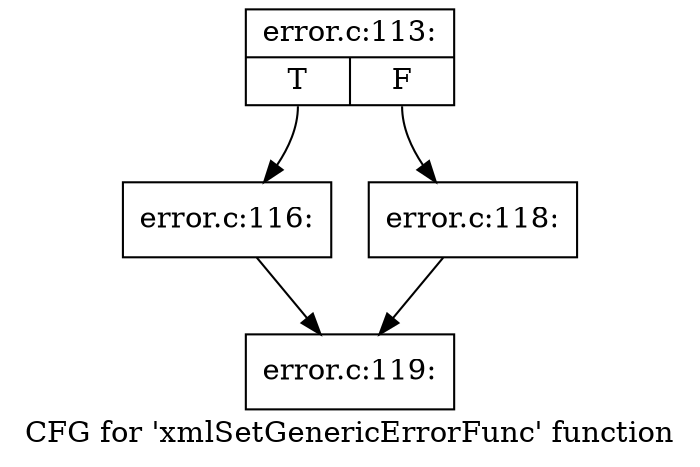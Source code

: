 digraph "CFG for 'xmlSetGenericErrorFunc' function" {
	label="CFG for 'xmlSetGenericErrorFunc' function";

	Node0x452a1b0 [shape=record,label="{error.c:113:|{<s0>T|<s1>F}}"];
	Node0x452a1b0:s0 -> Node0x4529620;
	Node0x452a1b0:s1 -> Node0x45296c0;
	Node0x4529620 [shape=record,label="{error.c:116:}"];
	Node0x4529620 -> Node0x4529670;
	Node0x45296c0 [shape=record,label="{error.c:118:}"];
	Node0x45296c0 -> Node0x4529670;
	Node0x4529670 [shape=record,label="{error.c:119:}"];
}

